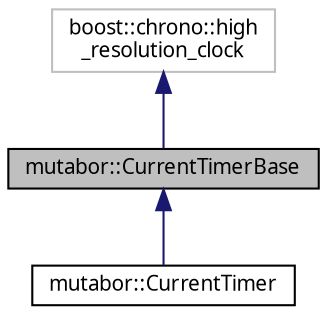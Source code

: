 digraph "mutabor::CurrentTimerBase"
{
  edge [fontname="Sans",fontsize="10",labelfontname="Sans",labelfontsize="10"];
  node [fontname="Sans",fontsize="10",shape=record];
  Node0 [label="mutabor::CurrentTimerBase",height=0.2,width=0.4,color="black", fillcolor="grey75", style="filled", fontcolor="black"];
  Node1 -> Node0 [dir="back",color="midnightblue",fontsize="10",style="solid",fontname="Sans"];
  Node1 [label="boost::chrono::high\l_resolution_clock",height=0.2,width=0.4,color="grey75", fillcolor="white", style="filled"];
  Node0 -> Node2 [dir="back",color="midnightblue",fontsize="10",style="solid",fontname="Sans"];
  Node2 [label="mutabor::CurrentTimer",height=0.2,width=0.4,color="black", fillcolor="white", style="filled",URL="$d7/dda/classmutabor_1_1CurrentTimer.html",tooltip="A class for handling global timing issues. "];
}
